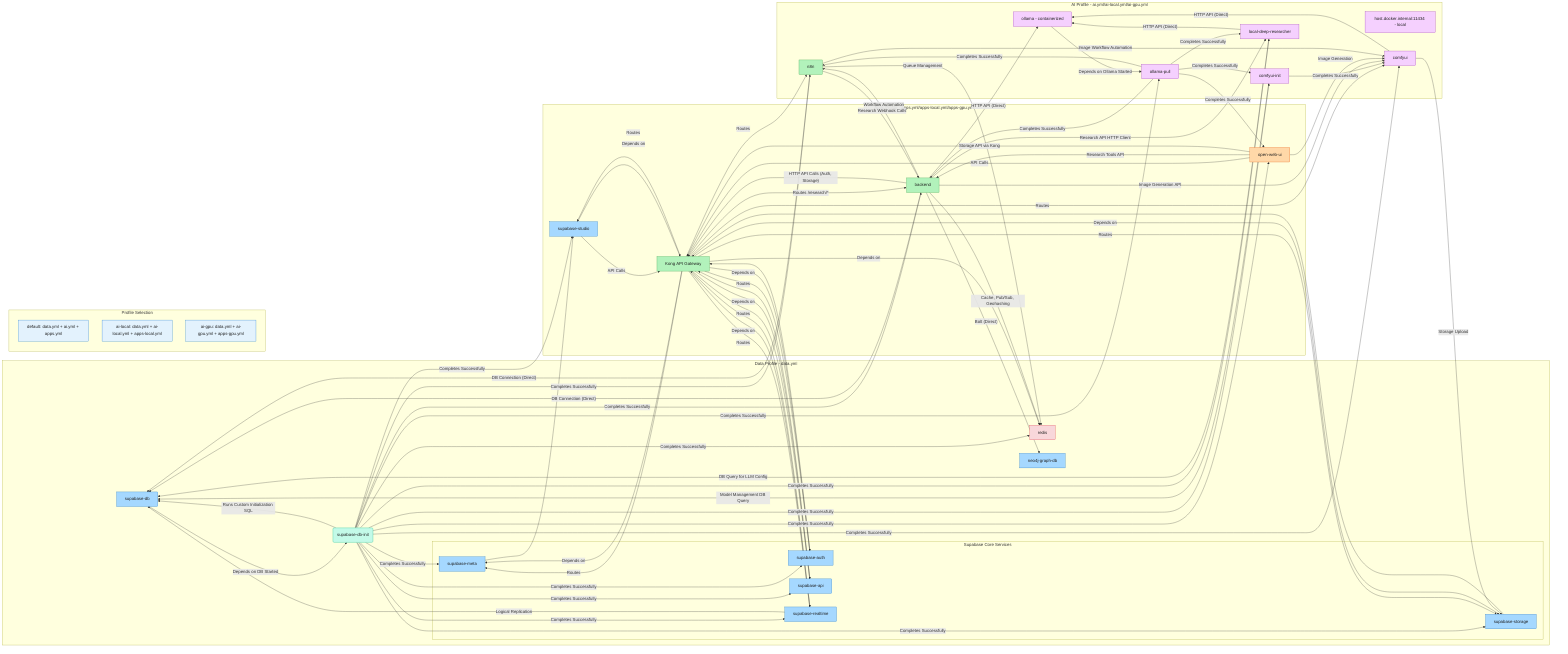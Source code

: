 graph LR
    %% This diagram represents the new modular Docker Compose profile architecture.
    %% Services are organized into profiles: data.yml, ai.yml/ai-local.yml/ai-gpu.yml, apps.yml/apps-local.yml/apps-gpu.yml
    %% For ai-local profile, the 'ollama' container is removed, and services connect to local Ollama via host.docker.internal:11434.
    %% For ai-gpu profile, Ollama runs with NVIDIA GPU acceleration.
    %% The start.sh script handles profile selection and consistent environment variable management.

    %% Define styles
    classDef database fill:#a5d8ff,stroke:#1971c2,color:#1e1e1e
    classDef cache fill:#f8d7da,stroke:#dc3545,color:#1e1e1e
    classDef ai fill:#f5d0fe,stroke:#9c36b5,color:#1e1e1e
    classDef ui fill:#ffd8a8,stroke:#e8590c,color:#1e1e1e
    classDef api fill:#b2f2bb,stroke:#2f9e44,color:#1e1e1e
    
    %% Data Services Profile (data.yml)
    subgraph DataProfile[Data Profile - data.yml]
        direction LR
        supabase-db[supabase-db]
        redis[redis]:::cache
        supabase-db-init(supabase-db-init)
        subgraph SupabaseCore[Supabase Core Services]
        direction TB
        supabase-meta[supabase-meta]
        supabase-storage[supabase-storage]
        supabase-auth[supabase-auth]
        supabase-api[supabase-api]
        supabase-realtime[supabase-realtime]
        end
        neo4j-graph-db[neo4j-graph-db]
    end

    %% AI Services Profile (ai.yml / ai-local.yml / ai-gpu.yml)
    subgraph AIProfile[AI Profile - ai.yml/ai-local.yml/ai-gpu.yml]
        direction TB
        ollama[ollama - containerized]
        ollama-local[host.docker.internal:11434 - local]
        ollama-pull[ollama-pull]
        comfyui-init[comfyui-init]
        local-deep-researcher[local-deep-researcher]
        n8n[n8n]:::api
        comfyui[comfyui]:::ai
    end
    
    %% Apps Services Profile (apps.yml / apps-local.yml / apps-gpu.yml)
    subgraph AppsProfile[Apps Profile - apps.yml/apps-local.yml/apps-gpu.yml]
        direction TB
        kong-api-gateway[Kong API Gateway]
        backend[backend]
        open-web-ui[open-web-ui]
        supabase-studio[supabase-studio]
    end
    
    %% Connections / Dependencies
    supabase-db -- "Depends on DB Started" --> supabase-db-init
    supabase-db-init -- "Runs Custom Initialization SQL" --> supabase-db
    supabase-db-init -- "Completes Successfully" --> redis
    supabase-db-init -- "Completes Successfully" --> supabase-meta
    supabase-db-init -- "Completes Successfully" --> supabase-storage
    supabase-db-init -- "Completes Successfully" --> supabase-auth
    supabase-db-init -- "Completes Successfully" --> supabase-api
    supabase-db-init -- "Completes Successfully" --> supabase-realtime
    supabase-db-init -- "Completes Successfully" --> supabase-studio
    supabase-db-init -- "Completes Successfully" --> ollama-pull
    supabase-db-init -- "Completes Successfully" --> comfyui-init
    supabase-db-init -- "Completes Successfully" --> local-deep-researcher
    supabase-db-init -- "Completes Successfully" --> backend
    supabase-db-init -- "Completes Successfully" --> open-web-ui
    supabase-db-init -- "Completes Successfully" --> n8n
    supabase-db-init -- "Completes Successfully" --> comfyui

    %% Service Inter-dependencies (After db-init)
    %% Connections now go through Kong where applicable
    supabase-meta --> supabase-studio
    supabase-auth --> kong-api-gateway
    supabase-api --> kong-api-gateway
    supabase-storage --> kong-api-gateway
    supabase-realtime --> kong-api-gateway
    supabase-studio -- API Calls --> kong-api-gateway
    backend -- "HTTP API Calls (Auth, Storage)" --> kong-api-gateway
    open-web-ui -- API Calls --> kong-api-gateway

    kong-api-gateway -- Routes --> supabase-auth
    kong-api-gateway -- Routes --> supabase-api
    kong-api-gateway -- Routes --> supabase-storage
    kong-api-gateway -- Routes --> supabase-realtime
    kong-api-gateway -- Routes --> supabase-meta
    kong-api-gateway -- Routes --> supabase-studio
    kong-api-gateway -- Routes --> n8n
    kong-api-gateway -- Routes --> comfyui
    kong-api-gateway -- "Routes /research/*" --> backend

    kong-api-gateway -- "Depends on" --> redis
    kong-api-gateway -- "Depends on" --> supabase-auth
    kong-api-gateway -- "Depends on" --> supabase-api
    kong-api-gateway -- "Depends on" --> supabase-storage
    kong-api-gateway -- "Depends on" --> supabase-realtime
    kong-api-gateway -- "Depends on" --> supabase-meta

    backend -- "Bolt (Direct)" --> neo4j-graph-db
    backend -- "HTTP API (Direct)" --> ollama
    backend -- "DB Connection (Direct)" --> supabase-db
    n8n -- "DB Connection (Direct)" --> supabase-db
    n8n -- "Queue Management" --> redis
    backend -- "Workflow Automation" --> n8n
    backend -- "Cache, Pub/Sub, Geohashing" --> redis
    ollama-pull -- "Completes Successfully" --> local-deep-researcher
    ollama-pull -- "Completes Successfully" --> open-web-ui
    ollama-pull -- "Completes Successfully" --> backend
    ollama-pull -- "Completes Successfully" --> n8n
    ollama-pull -- "Completes Successfully" --> comfyui-init
    comfyui-init -- "Completes Successfully" --> comfyui
    ollama -- "Depends on Ollama Started" --> ollama-pull
    
    %% Local Deep Researcher connections
    local-deep-researcher -- "DB Query for LLM Config" --> supabase-db
    local-deep-researcher -- "HTTP API (Direct)" --> ollama
    backend -- "Research API HTTP Client" --> local-deep-researcher
    n8n -- "Research Webhook Calls" --> backend
    
    %% Open-WebUI research integration via tools
    open-web-ui -- "Research Tools API" --> backend
    
    %% ComfyUI integrations
    comfyui-init -- "Model Management DB Query" --> supabase-db
    comfyui -- "HTTP API (Direct)" --> ollama
    backend -- "Image Generation API" --> comfyui
    open-web-ui -- "Image Generation" --> comfyui
    n8n -- "Image Workflow Automation" --> comfyui
    comfyui -- "Storage Upload" --> supabase-storage

    %% Add dependency of Studio on Kong
    supabase-studio -- "Depends on" --> kong-api-gateway
    open-web-ui -- "Storage API via Kong" --> kong-api-gateway
    
    %% Realtime logical replication connection
    supabase-realtime -- "Logical Replication" --> supabase-db


    %% Profile Selection Notes
    subgraph ProfileNotes[Profile Selection]
        direction TB
        DefaultNote[default: data.yml + ai.yml + apps.yml]
        LocalNote[ai-local: data.yml + ai-local.yml + apps-local.yml]
        GPUNote[ai-gpu: data.yml + ai-gpu.yml + apps-gpu.yml]
    end

    %% Apply styles
    classDef init fill:#c3fae8,stroke:#12b886,color:#1e1e1e
    classDef profile fill:#e3f2fd,stroke:#1976d2,color:#1e1e1e
    class supabase-db,neo4j-graph-db database
    class supabase-meta,supabase-storage,supabase-auth,supabase-api,supabase-realtime,supabase-studio database
    class ollama,ollama-local,ollama-pull,comfyui-init,local-deep-researcher,comfyui ai
    class open-web-ui ui
    class backend api
    class kong-api-gateway api
    class supabase-db-init init
    class DefaultNote,LocalNote,GPUNote profile